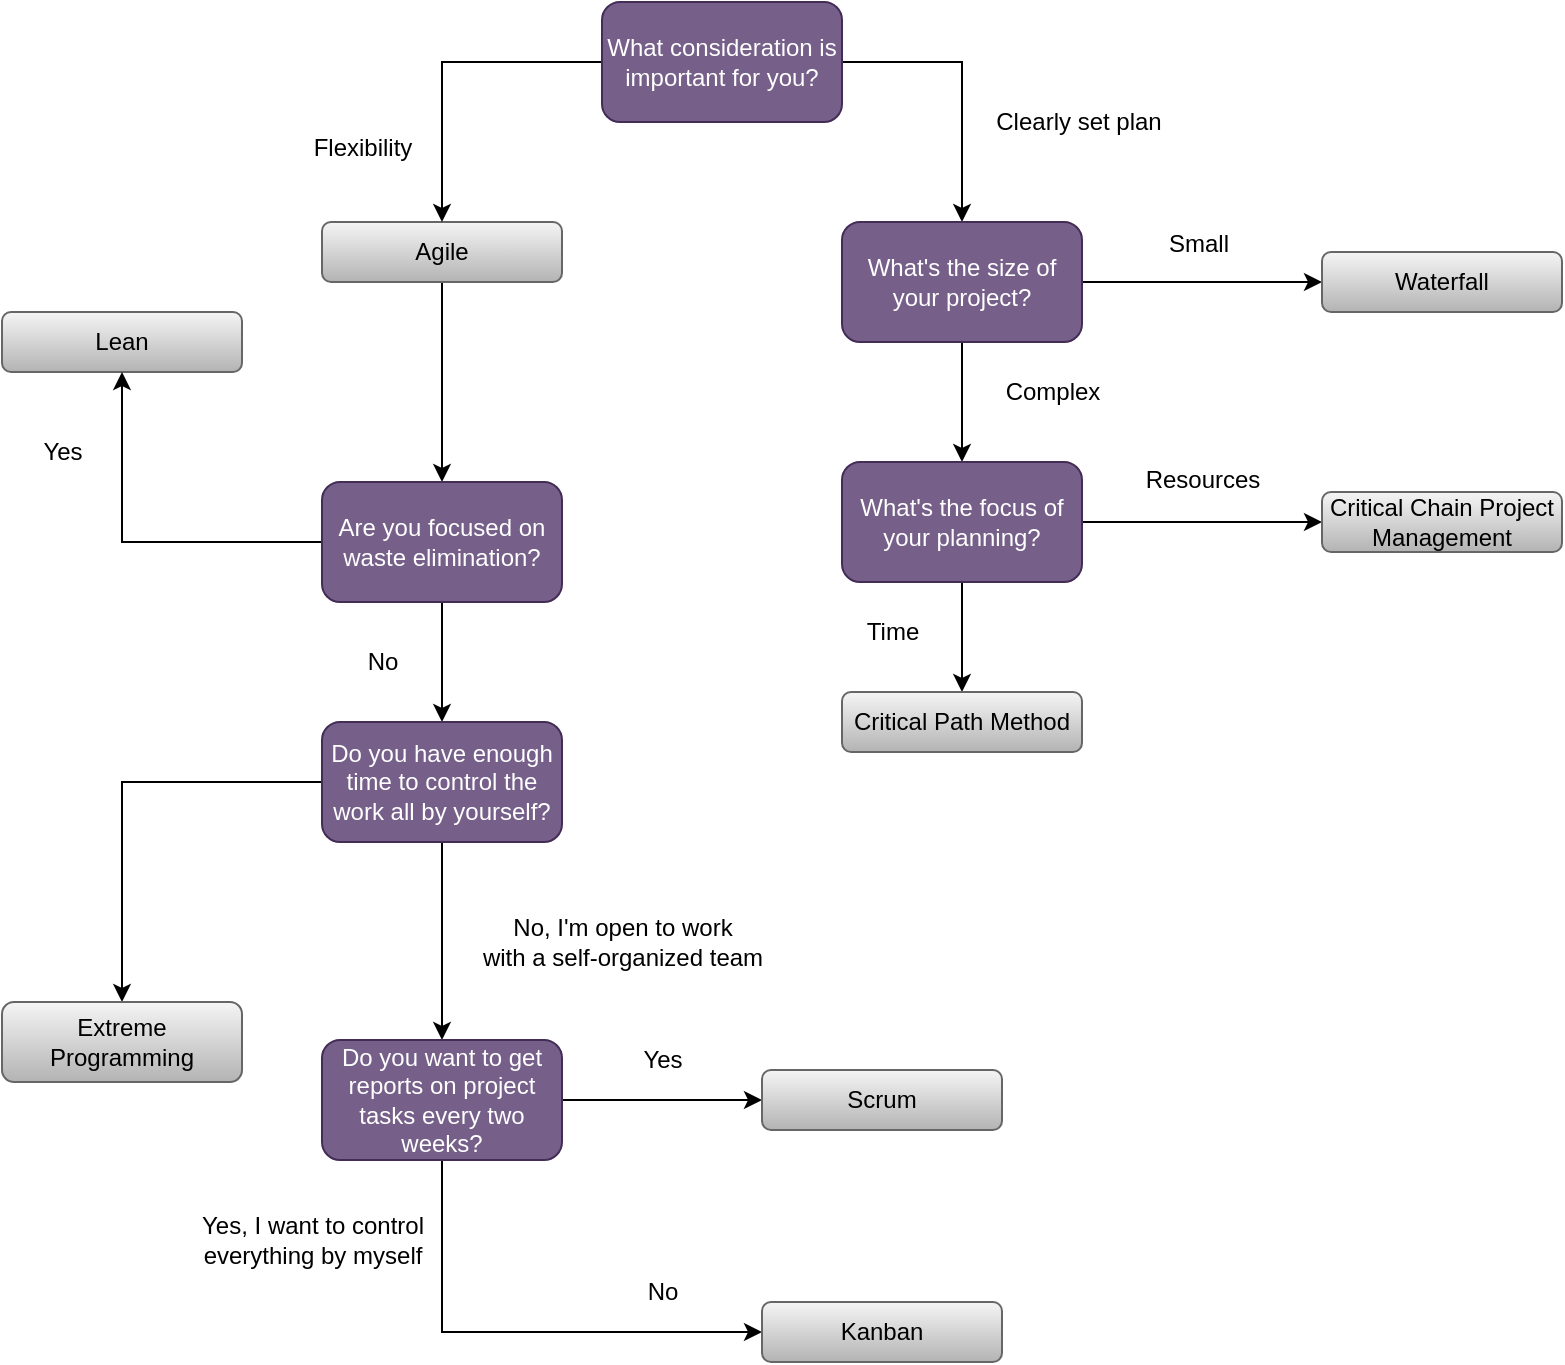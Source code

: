 <mxfile version="21.3.3" type="github">
  <diagram name="Page-1" id="yHacmY6Kc4kIQ6oWTxSl">
    <mxGraphModel dx="3120" dy="1824" grid="1" gridSize="10" guides="1" tooltips="1" connect="1" arrows="1" fold="1" page="1" pageScale="1" pageWidth="850" pageHeight="1100" math="0" shadow="0">
      <root>
        <mxCell id="0" />
        <mxCell id="1" parent="0" />
        <mxCell id="f825iNTpetZpJ5ZY46OB-1" value="Lean" style="rounded=1;whiteSpace=wrap;html=1;fillColor=#f5f5f5;gradientColor=#b3b3b3;strokeColor=#666666;" vertex="1" parent="1">
          <mxGeometry x="40" y="195" width="120" height="30" as="geometry" />
        </mxCell>
        <mxCell id="f825iNTpetZpJ5ZY46OB-2" style="edgeStyle=orthogonalEdgeStyle;rounded=0;jumpStyle=sharp;orthogonalLoop=1;jettySize=auto;html=1;exitX=0.5;exitY=1;exitDx=0;exitDy=0;entryX=0.5;entryY=0;entryDx=0;entryDy=0;" edge="1" parent="1" source="f825iNTpetZpJ5ZY46OB-3" target="f825iNTpetZpJ5ZY46OB-16">
          <mxGeometry relative="1" as="geometry" />
        </mxCell>
        <mxCell id="f825iNTpetZpJ5ZY46OB-3" value="Agile" style="rounded=1;whiteSpace=wrap;html=1;fillColor=#f5f5f5;gradientColor=#b3b3b3;strokeColor=#666666;" vertex="1" parent="1">
          <mxGeometry x="200" y="150" width="120" height="30" as="geometry" />
        </mxCell>
        <mxCell id="f825iNTpetZpJ5ZY46OB-4" style="edgeStyle=orthogonalEdgeStyle;rounded=0;orthogonalLoop=1;jettySize=auto;html=1;" edge="1" parent="1" source="f825iNTpetZpJ5ZY46OB-6" target="f825iNTpetZpJ5ZY46OB-3">
          <mxGeometry relative="1" as="geometry" />
        </mxCell>
        <mxCell id="f825iNTpetZpJ5ZY46OB-5" style="edgeStyle=orthogonalEdgeStyle;rounded=0;orthogonalLoop=1;jettySize=auto;html=1;exitX=1;exitY=0.5;exitDx=0;exitDy=0;entryX=0.5;entryY=0;entryDx=0;entryDy=0;" edge="1" parent="1" source="f825iNTpetZpJ5ZY46OB-6" target="f825iNTpetZpJ5ZY46OB-10">
          <mxGeometry relative="1" as="geometry" />
        </mxCell>
        <mxCell id="f825iNTpetZpJ5ZY46OB-6" value="What consideration is important for you?" style="rounded=1;whiteSpace=wrap;html=1;fillColor=#76608a;fontColor=#ffffff;strokeColor=#432D57;" vertex="1" parent="1">
          <mxGeometry x="340" y="40" width="120" height="60" as="geometry" />
        </mxCell>
        <mxCell id="f825iNTpetZpJ5ZY46OB-7" value="Flexibility" style="text;html=1;align=center;verticalAlign=middle;resizable=0;points=[];autosize=1;strokeColor=none;fillColor=none;" vertex="1" parent="1">
          <mxGeometry x="185" y="98" width="70" height="30" as="geometry" />
        </mxCell>
        <mxCell id="f825iNTpetZpJ5ZY46OB-8" style="edgeStyle=orthogonalEdgeStyle;rounded=0;jumpStyle=sharp;orthogonalLoop=1;jettySize=auto;html=1;exitX=1;exitY=0.5;exitDx=0;exitDy=0;entryX=0;entryY=0.5;entryDx=0;entryDy=0;" edge="1" parent="1" source="f825iNTpetZpJ5ZY46OB-10" target="f825iNTpetZpJ5ZY46OB-12">
          <mxGeometry relative="1" as="geometry" />
        </mxCell>
        <mxCell id="f825iNTpetZpJ5ZY46OB-9" style="edgeStyle=orthogonalEdgeStyle;rounded=0;jumpStyle=sharp;orthogonalLoop=1;jettySize=auto;html=1;exitX=0.5;exitY=1;exitDx=0;exitDy=0;entryX=0.5;entryY=0;entryDx=0;entryDy=0;" edge="1" parent="1" source="f825iNTpetZpJ5ZY46OB-10" target="f825iNTpetZpJ5ZY46OB-34">
          <mxGeometry relative="1" as="geometry" />
        </mxCell>
        <mxCell id="f825iNTpetZpJ5ZY46OB-10" value="What&#39;s the size of your project?" style="rounded=1;whiteSpace=wrap;html=1;fillColor=#76608a;fontColor=#ffffff;strokeColor=#432D57;" vertex="1" parent="1">
          <mxGeometry x="460" y="150" width="120" height="60" as="geometry" />
        </mxCell>
        <mxCell id="f825iNTpetZpJ5ZY46OB-11" value="Clearly set plan" style="text;html=1;align=center;verticalAlign=middle;resizable=0;points=[];autosize=1;strokeColor=none;fillColor=none;" vertex="1" parent="1">
          <mxGeometry x="523" y="85" width="110" height="30" as="geometry" />
        </mxCell>
        <mxCell id="f825iNTpetZpJ5ZY46OB-12" value="Waterfall" style="rounded=1;whiteSpace=wrap;html=1;fillColor=#f5f5f5;gradientColor=#b3b3b3;strokeColor=#666666;" vertex="1" parent="1">
          <mxGeometry x="700" y="165" width="120" height="30" as="geometry" />
        </mxCell>
        <mxCell id="f825iNTpetZpJ5ZY46OB-13" value="Small" style="text;html=1;align=center;verticalAlign=middle;resizable=0;points=[];autosize=1;strokeColor=none;fillColor=none;" vertex="1" parent="1">
          <mxGeometry x="613" y="146" width="50" height="30" as="geometry" />
        </mxCell>
        <mxCell id="f825iNTpetZpJ5ZY46OB-14" style="edgeStyle=orthogonalEdgeStyle;rounded=0;jumpStyle=sharp;orthogonalLoop=1;jettySize=auto;html=1;exitX=0;exitY=0.5;exitDx=0;exitDy=0;" edge="1" parent="1" source="f825iNTpetZpJ5ZY46OB-16" target="f825iNTpetZpJ5ZY46OB-1">
          <mxGeometry relative="1" as="geometry" />
        </mxCell>
        <mxCell id="f825iNTpetZpJ5ZY46OB-15" style="edgeStyle=orthogonalEdgeStyle;rounded=0;jumpStyle=sharp;orthogonalLoop=1;jettySize=auto;html=1;exitX=0.5;exitY=1;exitDx=0;exitDy=0;entryX=0.5;entryY=0;entryDx=0;entryDy=0;" edge="1" parent="1" source="f825iNTpetZpJ5ZY46OB-16" target="f825iNTpetZpJ5ZY46OB-20">
          <mxGeometry relative="1" as="geometry" />
        </mxCell>
        <mxCell id="f825iNTpetZpJ5ZY46OB-16" value="Are you focused on waste elimination?" style="rounded=1;whiteSpace=wrap;html=1;fillColor=#76608a;fontColor=#ffffff;strokeColor=#432D57;" vertex="1" parent="1">
          <mxGeometry x="200" y="280" width="120" height="60" as="geometry" />
        </mxCell>
        <mxCell id="f825iNTpetZpJ5ZY46OB-17" value="Yes" style="text;html=1;align=center;verticalAlign=middle;resizable=0;points=[];autosize=1;strokeColor=none;fillColor=none;" vertex="1" parent="1">
          <mxGeometry x="50" y="250" width="40" height="30" as="geometry" />
        </mxCell>
        <mxCell id="f825iNTpetZpJ5ZY46OB-18" style="edgeStyle=orthogonalEdgeStyle;rounded=0;jumpStyle=sharp;orthogonalLoop=1;jettySize=auto;html=1;exitX=0;exitY=0.5;exitDx=0;exitDy=0;" edge="1" parent="1" source="f825iNTpetZpJ5ZY46OB-20" target="f825iNTpetZpJ5ZY46OB-22">
          <mxGeometry relative="1" as="geometry" />
        </mxCell>
        <mxCell id="f825iNTpetZpJ5ZY46OB-19" style="edgeStyle=orthogonalEdgeStyle;rounded=0;jumpStyle=sharp;orthogonalLoop=1;jettySize=auto;html=1;exitX=0.5;exitY=1;exitDx=0;exitDy=0;" edge="1" parent="1" source="f825iNTpetZpJ5ZY46OB-20" target="f825iNTpetZpJ5ZY46OB-26">
          <mxGeometry relative="1" as="geometry" />
        </mxCell>
        <mxCell id="f825iNTpetZpJ5ZY46OB-20" value="Do you have enough time to control the work all by yourself?" style="rounded=1;whiteSpace=wrap;html=1;fillColor=#76608a;fontColor=#ffffff;strokeColor=#432D57;" vertex="1" parent="1">
          <mxGeometry x="200" y="400" width="120" height="60" as="geometry" />
        </mxCell>
        <mxCell id="f825iNTpetZpJ5ZY46OB-21" value="No" style="text;html=1;align=center;verticalAlign=middle;resizable=0;points=[];autosize=1;strokeColor=none;fillColor=none;" vertex="1" parent="1">
          <mxGeometry x="210" y="355" width="40" height="30" as="geometry" />
        </mxCell>
        <mxCell id="f825iNTpetZpJ5ZY46OB-22" value="Extreme Programming" style="rounded=1;whiteSpace=wrap;html=1;fillColor=#f5f5f5;gradientColor=#b3b3b3;strokeColor=#666666;" vertex="1" parent="1">
          <mxGeometry x="40" y="540" width="120" height="40" as="geometry" />
        </mxCell>
        <mxCell id="f825iNTpetZpJ5ZY46OB-23" value="Yes, I want to control&lt;br&gt;everything by myself" style="text;html=1;align=center;verticalAlign=middle;resizable=0;points=[];autosize=1;strokeColor=none;fillColor=none;" vertex="1" parent="1">
          <mxGeometry x="130" y="639" width="130" height="40" as="geometry" />
        </mxCell>
        <mxCell id="f825iNTpetZpJ5ZY46OB-24" style="edgeStyle=orthogonalEdgeStyle;rounded=0;jumpStyle=sharp;orthogonalLoop=1;jettySize=auto;html=1;exitX=1;exitY=0.5;exitDx=0;exitDy=0;entryX=0;entryY=0.5;entryDx=0;entryDy=0;" edge="1" parent="1" source="f825iNTpetZpJ5ZY46OB-26" target="f825iNTpetZpJ5ZY46OB-28">
          <mxGeometry relative="1" as="geometry" />
        </mxCell>
        <mxCell id="f825iNTpetZpJ5ZY46OB-25" style="edgeStyle=orthogonalEdgeStyle;rounded=0;jumpStyle=sharp;orthogonalLoop=1;jettySize=auto;html=1;exitX=0.5;exitY=1;exitDx=0;exitDy=0;entryX=0;entryY=0.5;entryDx=0;entryDy=0;" edge="1" parent="1" source="f825iNTpetZpJ5ZY46OB-26" target="f825iNTpetZpJ5ZY46OB-30">
          <mxGeometry relative="1" as="geometry" />
        </mxCell>
        <mxCell id="f825iNTpetZpJ5ZY46OB-26" value="Do you want to get reports on project tasks every two weeks?" style="rounded=1;whiteSpace=wrap;html=1;fillColor=#76608a;fontColor=#ffffff;strokeColor=#432D57;" vertex="1" parent="1">
          <mxGeometry x="200" y="559" width="120" height="60" as="geometry" />
        </mxCell>
        <mxCell id="f825iNTpetZpJ5ZY46OB-27" value="No, I&#39;m open to work&lt;br&gt;with a self-organized team" style="text;html=1;align=center;verticalAlign=middle;resizable=0;points=[];autosize=1;strokeColor=none;fillColor=none;" vertex="1" parent="1">
          <mxGeometry x="270" y="490" width="160" height="40" as="geometry" />
        </mxCell>
        <mxCell id="f825iNTpetZpJ5ZY46OB-28" value="Scrum" style="rounded=1;whiteSpace=wrap;html=1;fillColor=#f5f5f5;gradientColor=#b3b3b3;strokeColor=#666666;" vertex="1" parent="1">
          <mxGeometry x="420" y="574" width="120" height="30" as="geometry" />
        </mxCell>
        <mxCell id="f825iNTpetZpJ5ZY46OB-29" value="Yes" style="text;html=1;align=center;verticalAlign=middle;resizable=0;points=[];autosize=1;strokeColor=none;fillColor=none;" vertex="1" parent="1">
          <mxGeometry x="350" y="554" width="40" height="30" as="geometry" />
        </mxCell>
        <mxCell id="f825iNTpetZpJ5ZY46OB-30" value="Kanban" style="rounded=1;whiteSpace=wrap;html=1;fillColor=#f5f5f5;gradientColor=#b3b3b3;strokeColor=#666666;" vertex="1" parent="1">
          <mxGeometry x="420" y="690" width="120" height="30" as="geometry" />
        </mxCell>
        <mxCell id="f825iNTpetZpJ5ZY46OB-31" value="No" style="text;html=1;align=center;verticalAlign=middle;resizable=0;points=[];autosize=1;strokeColor=none;fillColor=none;" vertex="1" parent="1">
          <mxGeometry x="350" y="670" width="40" height="30" as="geometry" />
        </mxCell>
        <mxCell id="f825iNTpetZpJ5ZY46OB-32" style="edgeStyle=orthogonalEdgeStyle;rounded=0;jumpStyle=sharp;orthogonalLoop=1;jettySize=auto;html=1;exitX=1;exitY=0.5;exitDx=0;exitDy=0;entryX=0;entryY=0.5;entryDx=0;entryDy=0;" edge="1" parent="1" source="f825iNTpetZpJ5ZY46OB-34" target="f825iNTpetZpJ5ZY46OB-36">
          <mxGeometry relative="1" as="geometry" />
        </mxCell>
        <mxCell id="f825iNTpetZpJ5ZY46OB-33" style="edgeStyle=orthogonalEdgeStyle;rounded=0;jumpStyle=sharp;orthogonalLoop=1;jettySize=auto;html=1;exitX=0.5;exitY=1;exitDx=0;exitDy=0;entryX=0.5;entryY=0;entryDx=0;entryDy=0;" edge="1" parent="1" source="f825iNTpetZpJ5ZY46OB-34" target="f825iNTpetZpJ5ZY46OB-38">
          <mxGeometry relative="1" as="geometry" />
        </mxCell>
        <mxCell id="f825iNTpetZpJ5ZY46OB-34" value="What&#39;s the focus of your planning?" style="rounded=1;whiteSpace=wrap;html=1;fillColor=#76608a;fontColor=#ffffff;strokeColor=#432D57;" vertex="1" parent="1">
          <mxGeometry x="460" y="270" width="120" height="60" as="geometry" />
        </mxCell>
        <mxCell id="f825iNTpetZpJ5ZY46OB-35" value="Complex" style="text;html=1;align=center;verticalAlign=middle;resizable=0;points=[];autosize=1;strokeColor=none;fillColor=none;" vertex="1" parent="1">
          <mxGeometry x="530" y="220" width="70" height="30" as="geometry" />
        </mxCell>
        <mxCell id="f825iNTpetZpJ5ZY46OB-36" value="Critical Chain Project Management" style="rounded=1;whiteSpace=wrap;html=1;fillColor=#f5f5f5;gradientColor=#b3b3b3;strokeColor=#666666;" vertex="1" parent="1">
          <mxGeometry x="700" y="285" width="120" height="30" as="geometry" />
        </mxCell>
        <mxCell id="f825iNTpetZpJ5ZY46OB-37" value="Resources" style="text;html=1;align=center;verticalAlign=middle;resizable=0;points=[];autosize=1;strokeColor=none;fillColor=none;" vertex="1" parent="1">
          <mxGeometry x="600" y="264" width="80" height="30" as="geometry" />
        </mxCell>
        <mxCell id="f825iNTpetZpJ5ZY46OB-38" value="Critical Path Method" style="rounded=1;whiteSpace=wrap;html=1;fillColor=#f5f5f5;gradientColor=#b3b3b3;strokeColor=#666666;" vertex="1" parent="1">
          <mxGeometry x="460" y="385" width="120" height="30" as="geometry" />
        </mxCell>
        <mxCell id="f825iNTpetZpJ5ZY46OB-39" value="Time" style="text;html=1;align=center;verticalAlign=middle;resizable=0;points=[];autosize=1;strokeColor=none;fillColor=none;" vertex="1" parent="1">
          <mxGeometry x="460" y="340" width="50" height="30" as="geometry" />
        </mxCell>
      </root>
    </mxGraphModel>
  </diagram>
</mxfile>
